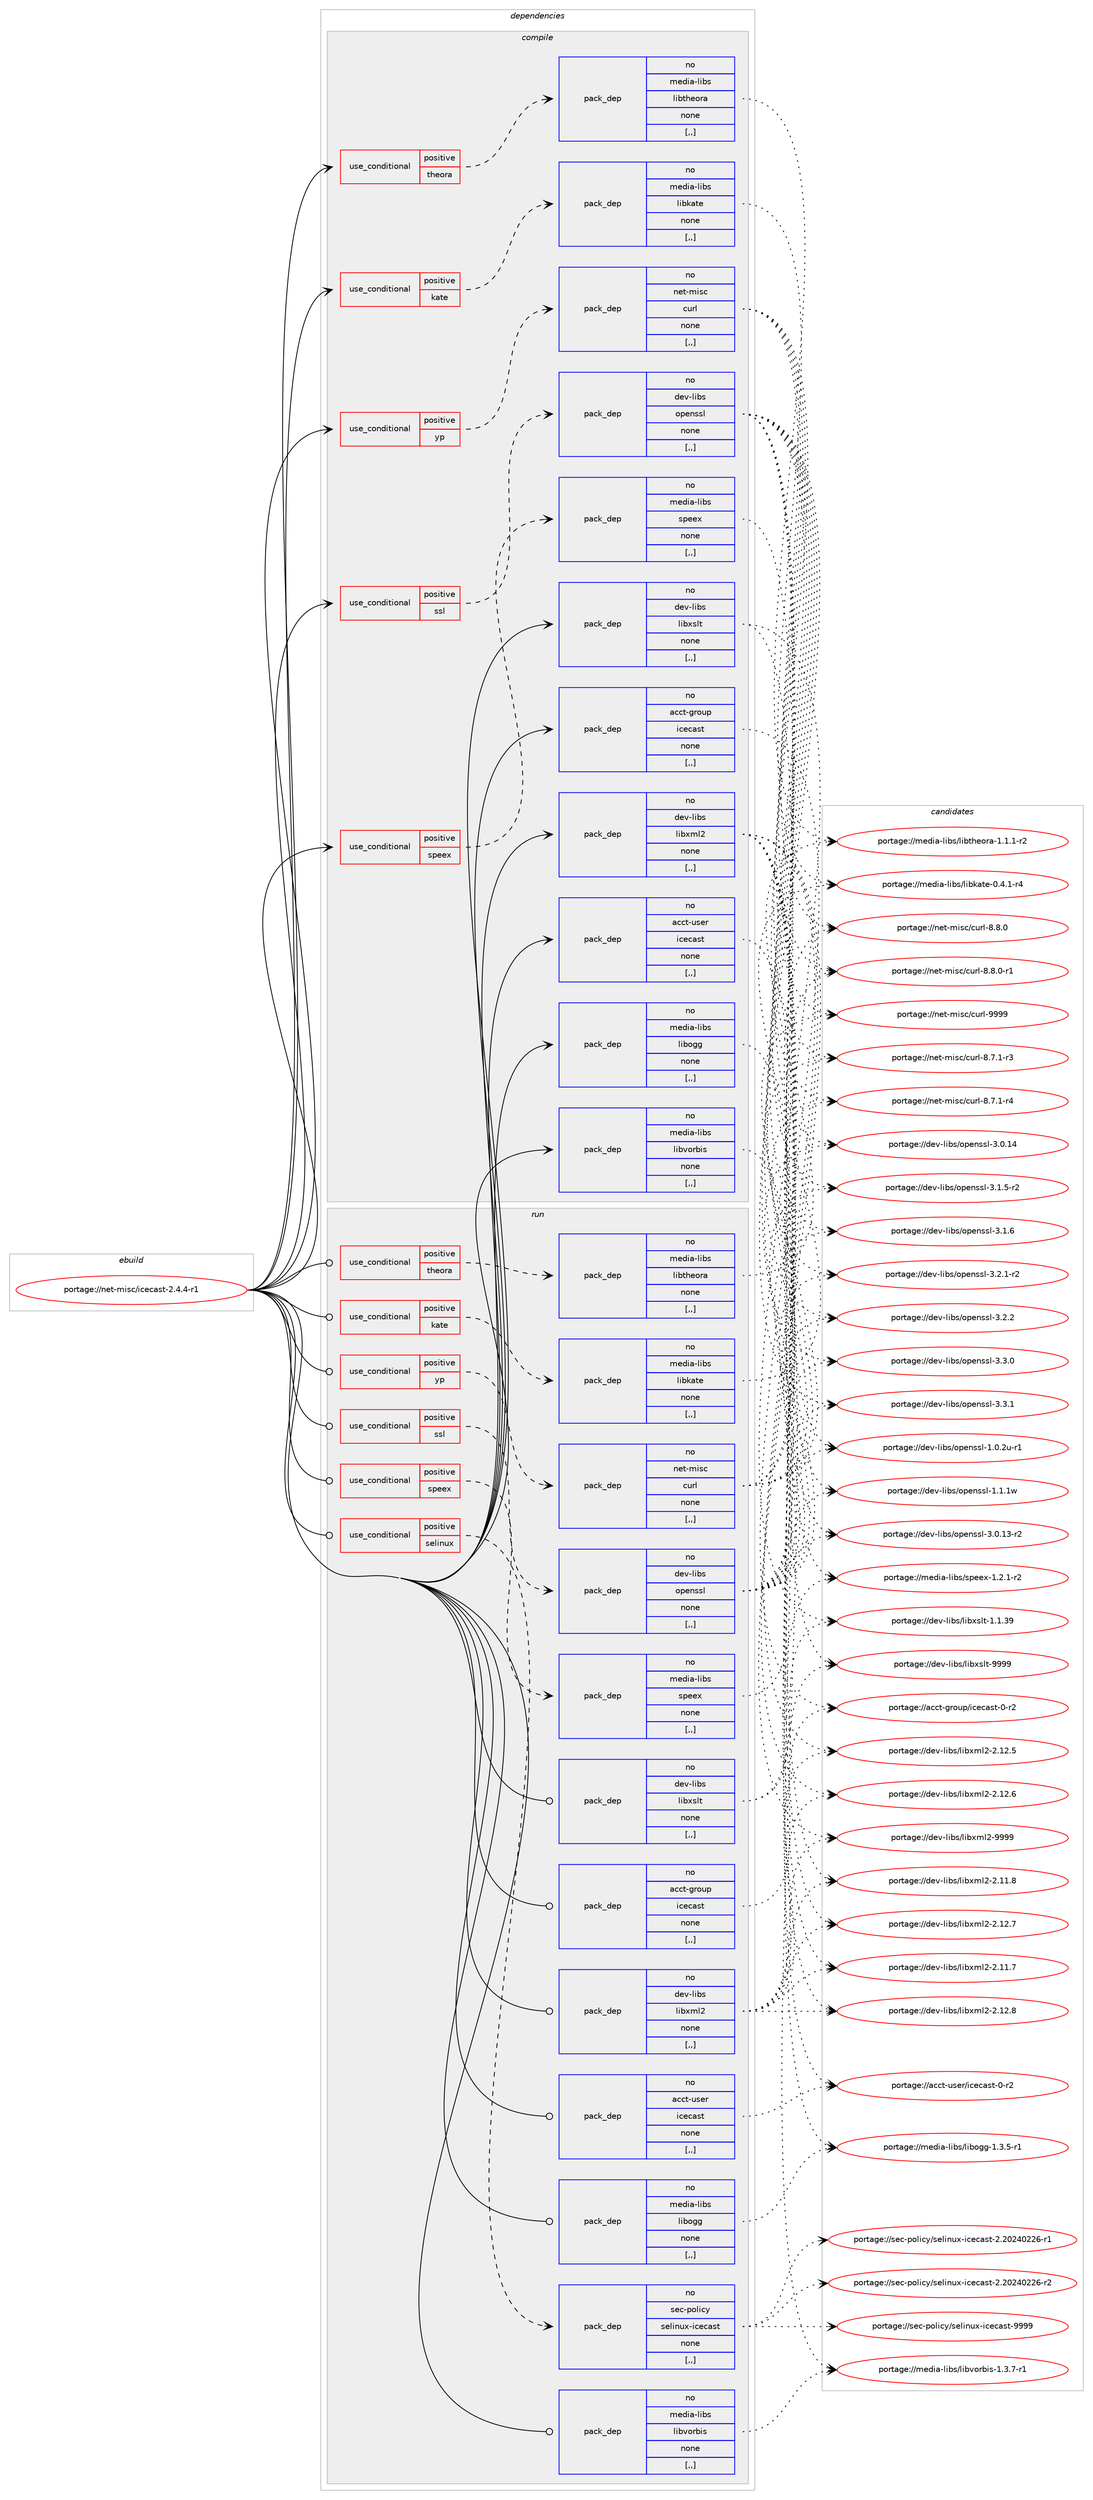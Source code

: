 digraph prolog {

# *************
# Graph options
# *************

newrank=true;
concentrate=true;
compound=true;
graph [rankdir=LR,fontname=Helvetica,fontsize=10,ranksep=1.5];#, ranksep=2.5, nodesep=0.2];
edge  [arrowhead=vee];
node  [fontname=Helvetica,fontsize=10];

# **********
# The ebuild
# **********

subgraph cluster_leftcol {
color=gray;
rank=same;
label=<<i>ebuild</i>>;
id [label="portage://net-misc/icecast-2.4.4-r1", color=red, width=4, href="../net-misc/icecast-2.4.4-r1.svg"];
}

# ****************
# The dependencies
# ****************

subgraph cluster_midcol {
color=gray;
label=<<i>dependencies</i>>;
subgraph cluster_compile {
fillcolor="#eeeeee";
style=filled;
label=<<i>compile</i>>;
subgraph cond95221 {
dependency362208 [label=<<TABLE BORDER="0" CELLBORDER="1" CELLSPACING="0" CELLPADDING="4"><TR><TD ROWSPAN="3" CELLPADDING="10">use_conditional</TD></TR><TR><TD>positive</TD></TR><TR><TD>kate</TD></TR></TABLE>>, shape=none, color=red];
subgraph pack264374 {
dependency362209 [label=<<TABLE BORDER="0" CELLBORDER="1" CELLSPACING="0" CELLPADDING="4" WIDTH="220"><TR><TD ROWSPAN="6" CELLPADDING="30">pack_dep</TD></TR><TR><TD WIDTH="110">no</TD></TR><TR><TD>media-libs</TD></TR><TR><TD>libkate</TD></TR><TR><TD>none</TD></TR><TR><TD>[,,]</TD></TR></TABLE>>, shape=none, color=blue];
}
dependency362208:e -> dependency362209:w [weight=20,style="dashed",arrowhead="vee"];
}
id:e -> dependency362208:w [weight=20,style="solid",arrowhead="vee"];
subgraph cond95222 {
dependency362210 [label=<<TABLE BORDER="0" CELLBORDER="1" CELLSPACING="0" CELLPADDING="4"><TR><TD ROWSPAN="3" CELLPADDING="10">use_conditional</TD></TR><TR><TD>positive</TD></TR><TR><TD>speex</TD></TR></TABLE>>, shape=none, color=red];
subgraph pack264375 {
dependency362211 [label=<<TABLE BORDER="0" CELLBORDER="1" CELLSPACING="0" CELLPADDING="4" WIDTH="220"><TR><TD ROWSPAN="6" CELLPADDING="30">pack_dep</TD></TR><TR><TD WIDTH="110">no</TD></TR><TR><TD>media-libs</TD></TR><TR><TD>speex</TD></TR><TR><TD>none</TD></TR><TR><TD>[,,]</TD></TR></TABLE>>, shape=none, color=blue];
}
dependency362210:e -> dependency362211:w [weight=20,style="dashed",arrowhead="vee"];
}
id:e -> dependency362210:w [weight=20,style="solid",arrowhead="vee"];
subgraph cond95223 {
dependency362212 [label=<<TABLE BORDER="0" CELLBORDER="1" CELLSPACING="0" CELLPADDING="4"><TR><TD ROWSPAN="3" CELLPADDING="10">use_conditional</TD></TR><TR><TD>positive</TD></TR><TR><TD>ssl</TD></TR></TABLE>>, shape=none, color=red];
subgraph pack264376 {
dependency362213 [label=<<TABLE BORDER="0" CELLBORDER="1" CELLSPACING="0" CELLPADDING="4" WIDTH="220"><TR><TD ROWSPAN="6" CELLPADDING="30">pack_dep</TD></TR><TR><TD WIDTH="110">no</TD></TR><TR><TD>dev-libs</TD></TR><TR><TD>openssl</TD></TR><TR><TD>none</TD></TR><TR><TD>[,,]</TD></TR></TABLE>>, shape=none, color=blue];
}
dependency362212:e -> dependency362213:w [weight=20,style="dashed",arrowhead="vee"];
}
id:e -> dependency362212:w [weight=20,style="solid",arrowhead="vee"];
subgraph cond95224 {
dependency362214 [label=<<TABLE BORDER="0" CELLBORDER="1" CELLSPACING="0" CELLPADDING="4"><TR><TD ROWSPAN="3" CELLPADDING="10">use_conditional</TD></TR><TR><TD>positive</TD></TR><TR><TD>theora</TD></TR></TABLE>>, shape=none, color=red];
subgraph pack264377 {
dependency362215 [label=<<TABLE BORDER="0" CELLBORDER="1" CELLSPACING="0" CELLPADDING="4" WIDTH="220"><TR><TD ROWSPAN="6" CELLPADDING="30">pack_dep</TD></TR><TR><TD WIDTH="110">no</TD></TR><TR><TD>media-libs</TD></TR><TR><TD>libtheora</TD></TR><TR><TD>none</TD></TR><TR><TD>[,,]</TD></TR></TABLE>>, shape=none, color=blue];
}
dependency362214:e -> dependency362215:w [weight=20,style="dashed",arrowhead="vee"];
}
id:e -> dependency362214:w [weight=20,style="solid",arrowhead="vee"];
subgraph cond95225 {
dependency362216 [label=<<TABLE BORDER="0" CELLBORDER="1" CELLSPACING="0" CELLPADDING="4"><TR><TD ROWSPAN="3" CELLPADDING="10">use_conditional</TD></TR><TR><TD>positive</TD></TR><TR><TD>yp</TD></TR></TABLE>>, shape=none, color=red];
subgraph pack264378 {
dependency362217 [label=<<TABLE BORDER="0" CELLBORDER="1" CELLSPACING="0" CELLPADDING="4" WIDTH="220"><TR><TD ROWSPAN="6" CELLPADDING="30">pack_dep</TD></TR><TR><TD WIDTH="110">no</TD></TR><TR><TD>net-misc</TD></TR><TR><TD>curl</TD></TR><TR><TD>none</TD></TR><TR><TD>[,,]</TD></TR></TABLE>>, shape=none, color=blue];
}
dependency362216:e -> dependency362217:w [weight=20,style="dashed",arrowhead="vee"];
}
id:e -> dependency362216:w [weight=20,style="solid",arrowhead="vee"];
subgraph pack264379 {
dependency362218 [label=<<TABLE BORDER="0" CELLBORDER="1" CELLSPACING="0" CELLPADDING="4" WIDTH="220"><TR><TD ROWSPAN="6" CELLPADDING="30">pack_dep</TD></TR><TR><TD WIDTH="110">no</TD></TR><TR><TD>acct-group</TD></TR><TR><TD>icecast</TD></TR><TR><TD>none</TD></TR><TR><TD>[,,]</TD></TR></TABLE>>, shape=none, color=blue];
}
id:e -> dependency362218:w [weight=20,style="solid",arrowhead="vee"];
subgraph pack264380 {
dependency362219 [label=<<TABLE BORDER="0" CELLBORDER="1" CELLSPACING="0" CELLPADDING="4" WIDTH="220"><TR><TD ROWSPAN="6" CELLPADDING="30">pack_dep</TD></TR><TR><TD WIDTH="110">no</TD></TR><TR><TD>acct-user</TD></TR><TR><TD>icecast</TD></TR><TR><TD>none</TD></TR><TR><TD>[,,]</TD></TR></TABLE>>, shape=none, color=blue];
}
id:e -> dependency362219:w [weight=20,style="solid",arrowhead="vee"];
subgraph pack264381 {
dependency362220 [label=<<TABLE BORDER="0" CELLBORDER="1" CELLSPACING="0" CELLPADDING="4" WIDTH="220"><TR><TD ROWSPAN="6" CELLPADDING="30">pack_dep</TD></TR><TR><TD WIDTH="110">no</TD></TR><TR><TD>dev-libs</TD></TR><TR><TD>libxml2</TD></TR><TR><TD>none</TD></TR><TR><TD>[,,]</TD></TR></TABLE>>, shape=none, color=blue];
}
id:e -> dependency362220:w [weight=20,style="solid",arrowhead="vee"];
subgraph pack264382 {
dependency362221 [label=<<TABLE BORDER="0" CELLBORDER="1" CELLSPACING="0" CELLPADDING="4" WIDTH="220"><TR><TD ROWSPAN="6" CELLPADDING="30">pack_dep</TD></TR><TR><TD WIDTH="110">no</TD></TR><TR><TD>dev-libs</TD></TR><TR><TD>libxslt</TD></TR><TR><TD>none</TD></TR><TR><TD>[,,]</TD></TR></TABLE>>, shape=none, color=blue];
}
id:e -> dependency362221:w [weight=20,style="solid",arrowhead="vee"];
subgraph pack264383 {
dependency362222 [label=<<TABLE BORDER="0" CELLBORDER="1" CELLSPACING="0" CELLPADDING="4" WIDTH="220"><TR><TD ROWSPAN="6" CELLPADDING="30">pack_dep</TD></TR><TR><TD WIDTH="110">no</TD></TR><TR><TD>media-libs</TD></TR><TR><TD>libogg</TD></TR><TR><TD>none</TD></TR><TR><TD>[,,]</TD></TR></TABLE>>, shape=none, color=blue];
}
id:e -> dependency362222:w [weight=20,style="solid",arrowhead="vee"];
subgraph pack264384 {
dependency362223 [label=<<TABLE BORDER="0" CELLBORDER="1" CELLSPACING="0" CELLPADDING="4" WIDTH="220"><TR><TD ROWSPAN="6" CELLPADDING="30">pack_dep</TD></TR><TR><TD WIDTH="110">no</TD></TR><TR><TD>media-libs</TD></TR><TR><TD>libvorbis</TD></TR><TR><TD>none</TD></TR><TR><TD>[,,]</TD></TR></TABLE>>, shape=none, color=blue];
}
id:e -> dependency362223:w [weight=20,style="solid",arrowhead="vee"];
}
subgraph cluster_compileandrun {
fillcolor="#eeeeee";
style=filled;
label=<<i>compile and run</i>>;
}
subgraph cluster_run {
fillcolor="#eeeeee";
style=filled;
label=<<i>run</i>>;
subgraph cond95226 {
dependency362224 [label=<<TABLE BORDER="0" CELLBORDER="1" CELLSPACING="0" CELLPADDING="4"><TR><TD ROWSPAN="3" CELLPADDING="10">use_conditional</TD></TR><TR><TD>positive</TD></TR><TR><TD>kate</TD></TR></TABLE>>, shape=none, color=red];
subgraph pack264385 {
dependency362225 [label=<<TABLE BORDER="0" CELLBORDER="1" CELLSPACING="0" CELLPADDING="4" WIDTH="220"><TR><TD ROWSPAN="6" CELLPADDING="30">pack_dep</TD></TR><TR><TD WIDTH="110">no</TD></TR><TR><TD>media-libs</TD></TR><TR><TD>libkate</TD></TR><TR><TD>none</TD></TR><TR><TD>[,,]</TD></TR></TABLE>>, shape=none, color=blue];
}
dependency362224:e -> dependency362225:w [weight=20,style="dashed",arrowhead="vee"];
}
id:e -> dependency362224:w [weight=20,style="solid",arrowhead="odot"];
subgraph cond95227 {
dependency362226 [label=<<TABLE BORDER="0" CELLBORDER="1" CELLSPACING="0" CELLPADDING="4"><TR><TD ROWSPAN="3" CELLPADDING="10">use_conditional</TD></TR><TR><TD>positive</TD></TR><TR><TD>selinux</TD></TR></TABLE>>, shape=none, color=red];
subgraph pack264386 {
dependency362227 [label=<<TABLE BORDER="0" CELLBORDER="1" CELLSPACING="0" CELLPADDING="4" WIDTH="220"><TR><TD ROWSPAN="6" CELLPADDING="30">pack_dep</TD></TR><TR><TD WIDTH="110">no</TD></TR><TR><TD>sec-policy</TD></TR><TR><TD>selinux-icecast</TD></TR><TR><TD>none</TD></TR><TR><TD>[,,]</TD></TR></TABLE>>, shape=none, color=blue];
}
dependency362226:e -> dependency362227:w [weight=20,style="dashed",arrowhead="vee"];
}
id:e -> dependency362226:w [weight=20,style="solid",arrowhead="odot"];
subgraph cond95228 {
dependency362228 [label=<<TABLE BORDER="0" CELLBORDER="1" CELLSPACING="0" CELLPADDING="4"><TR><TD ROWSPAN="3" CELLPADDING="10">use_conditional</TD></TR><TR><TD>positive</TD></TR><TR><TD>speex</TD></TR></TABLE>>, shape=none, color=red];
subgraph pack264387 {
dependency362229 [label=<<TABLE BORDER="0" CELLBORDER="1" CELLSPACING="0" CELLPADDING="4" WIDTH="220"><TR><TD ROWSPAN="6" CELLPADDING="30">pack_dep</TD></TR><TR><TD WIDTH="110">no</TD></TR><TR><TD>media-libs</TD></TR><TR><TD>speex</TD></TR><TR><TD>none</TD></TR><TR><TD>[,,]</TD></TR></TABLE>>, shape=none, color=blue];
}
dependency362228:e -> dependency362229:w [weight=20,style="dashed",arrowhead="vee"];
}
id:e -> dependency362228:w [weight=20,style="solid",arrowhead="odot"];
subgraph cond95229 {
dependency362230 [label=<<TABLE BORDER="0" CELLBORDER="1" CELLSPACING="0" CELLPADDING="4"><TR><TD ROWSPAN="3" CELLPADDING="10">use_conditional</TD></TR><TR><TD>positive</TD></TR><TR><TD>ssl</TD></TR></TABLE>>, shape=none, color=red];
subgraph pack264388 {
dependency362231 [label=<<TABLE BORDER="0" CELLBORDER="1" CELLSPACING="0" CELLPADDING="4" WIDTH="220"><TR><TD ROWSPAN="6" CELLPADDING="30">pack_dep</TD></TR><TR><TD WIDTH="110">no</TD></TR><TR><TD>dev-libs</TD></TR><TR><TD>openssl</TD></TR><TR><TD>none</TD></TR><TR><TD>[,,]</TD></TR></TABLE>>, shape=none, color=blue];
}
dependency362230:e -> dependency362231:w [weight=20,style="dashed",arrowhead="vee"];
}
id:e -> dependency362230:w [weight=20,style="solid",arrowhead="odot"];
subgraph cond95230 {
dependency362232 [label=<<TABLE BORDER="0" CELLBORDER="1" CELLSPACING="0" CELLPADDING="4"><TR><TD ROWSPAN="3" CELLPADDING="10">use_conditional</TD></TR><TR><TD>positive</TD></TR><TR><TD>theora</TD></TR></TABLE>>, shape=none, color=red];
subgraph pack264389 {
dependency362233 [label=<<TABLE BORDER="0" CELLBORDER="1" CELLSPACING="0" CELLPADDING="4" WIDTH="220"><TR><TD ROWSPAN="6" CELLPADDING="30">pack_dep</TD></TR><TR><TD WIDTH="110">no</TD></TR><TR><TD>media-libs</TD></TR><TR><TD>libtheora</TD></TR><TR><TD>none</TD></TR><TR><TD>[,,]</TD></TR></TABLE>>, shape=none, color=blue];
}
dependency362232:e -> dependency362233:w [weight=20,style="dashed",arrowhead="vee"];
}
id:e -> dependency362232:w [weight=20,style="solid",arrowhead="odot"];
subgraph cond95231 {
dependency362234 [label=<<TABLE BORDER="0" CELLBORDER="1" CELLSPACING="0" CELLPADDING="4"><TR><TD ROWSPAN="3" CELLPADDING="10">use_conditional</TD></TR><TR><TD>positive</TD></TR><TR><TD>yp</TD></TR></TABLE>>, shape=none, color=red];
subgraph pack264390 {
dependency362235 [label=<<TABLE BORDER="0" CELLBORDER="1" CELLSPACING="0" CELLPADDING="4" WIDTH="220"><TR><TD ROWSPAN="6" CELLPADDING="30">pack_dep</TD></TR><TR><TD WIDTH="110">no</TD></TR><TR><TD>net-misc</TD></TR><TR><TD>curl</TD></TR><TR><TD>none</TD></TR><TR><TD>[,,]</TD></TR></TABLE>>, shape=none, color=blue];
}
dependency362234:e -> dependency362235:w [weight=20,style="dashed",arrowhead="vee"];
}
id:e -> dependency362234:w [weight=20,style="solid",arrowhead="odot"];
subgraph pack264391 {
dependency362236 [label=<<TABLE BORDER="0" CELLBORDER="1" CELLSPACING="0" CELLPADDING="4" WIDTH="220"><TR><TD ROWSPAN="6" CELLPADDING="30">pack_dep</TD></TR><TR><TD WIDTH="110">no</TD></TR><TR><TD>acct-group</TD></TR><TR><TD>icecast</TD></TR><TR><TD>none</TD></TR><TR><TD>[,,]</TD></TR></TABLE>>, shape=none, color=blue];
}
id:e -> dependency362236:w [weight=20,style="solid",arrowhead="odot"];
subgraph pack264392 {
dependency362237 [label=<<TABLE BORDER="0" CELLBORDER="1" CELLSPACING="0" CELLPADDING="4" WIDTH="220"><TR><TD ROWSPAN="6" CELLPADDING="30">pack_dep</TD></TR><TR><TD WIDTH="110">no</TD></TR><TR><TD>acct-user</TD></TR><TR><TD>icecast</TD></TR><TR><TD>none</TD></TR><TR><TD>[,,]</TD></TR></TABLE>>, shape=none, color=blue];
}
id:e -> dependency362237:w [weight=20,style="solid",arrowhead="odot"];
subgraph pack264393 {
dependency362238 [label=<<TABLE BORDER="0" CELLBORDER="1" CELLSPACING="0" CELLPADDING="4" WIDTH="220"><TR><TD ROWSPAN="6" CELLPADDING="30">pack_dep</TD></TR><TR><TD WIDTH="110">no</TD></TR><TR><TD>dev-libs</TD></TR><TR><TD>libxml2</TD></TR><TR><TD>none</TD></TR><TR><TD>[,,]</TD></TR></TABLE>>, shape=none, color=blue];
}
id:e -> dependency362238:w [weight=20,style="solid",arrowhead="odot"];
subgraph pack264394 {
dependency362239 [label=<<TABLE BORDER="0" CELLBORDER="1" CELLSPACING="0" CELLPADDING="4" WIDTH="220"><TR><TD ROWSPAN="6" CELLPADDING="30">pack_dep</TD></TR><TR><TD WIDTH="110">no</TD></TR><TR><TD>dev-libs</TD></TR><TR><TD>libxslt</TD></TR><TR><TD>none</TD></TR><TR><TD>[,,]</TD></TR></TABLE>>, shape=none, color=blue];
}
id:e -> dependency362239:w [weight=20,style="solid",arrowhead="odot"];
subgraph pack264395 {
dependency362240 [label=<<TABLE BORDER="0" CELLBORDER="1" CELLSPACING="0" CELLPADDING="4" WIDTH="220"><TR><TD ROWSPAN="6" CELLPADDING="30">pack_dep</TD></TR><TR><TD WIDTH="110">no</TD></TR><TR><TD>media-libs</TD></TR><TR><TD>libogg</TD></TR><TR><TD>none</TD></TR><TR><TD>[,,]</TD></TR></TABLE>>, shape=none, color=blue];
}
id:e -> dependency362240:w [weight=20,style="solid",arrowhead="odot"];
subgraph pack264396 {
dependency362241 [label=<<TABLE BORDER="0" CELLBORDER="1" CELLSPACING="0" CELLPADDING="4" WIDTH="220"><TR><TD ROWSPAN="6" CELLPADDING="30">pack_dep</TD></TR><TR><TD WIDTH="110">no</TD></TR><TR><TD>media-libs</TD></TR><TR><TD>libvorbis</TD></TR><TR><TD>none</TD></TR><TR><TD>[,,]</TD></TR></TABLE>>, shape=none, color=blue];
}
id:e -> dependency362241:w [weight=20,style="solid",arrowhead="odot"];
}
}

# **************
# The candidates
# **************

subgraph cluster_choices {
rank=same;
color=gray;
label=<<i>candidates</i>>;

subgraph choice264374 {
color=black;
nodesep=1;
choice1091011001059745108105981154710810598107971161014548465246494511452 [label="portage://media-libs/libkate-0.4.1-r4", color=red, width=4,href="../media-libs/libkate-0.4.1-r4.svg"];
dependency362209:e -> choice1091011001059745108105981154710810598107971161014548465246494511452:w [style=dotted,weight="100"];
}
subgraph choice264375 {
color=black;
nodesep=1;
choice109101100105974510810598115471151121011011204549465046494511450 [label="portage://media-libs/speex-1.2.1-r2", color=red, width=4,href="../media-libs/speex-1.2.1-r2.svg"];
dependency362211:e -> choice109101100105974510810598115471151121011011204549465046494511450:w [style=dotted,weight="100"];
}
subgraph choice264376 {
color=black;
nodesep=1;
choice1001011184510810598115471111121011101151151084549464846501174511449 [label="portage://dev-libs/openssl-1.0.2u-r1", color=red, width=4,href="../dev-libs/openssl-1.0.2u-r1.svg"];
choice100101118451081059811547111112101110115115108454946494649119 [label="portage://dev-libs/openssl-1.1.1w", color=red, width=4,href="../dev-libs/openssl-1.1.1w.svg"];
choice100101118451081059811547111112101110115115108455146484649514511450 [label="portage://dev-libs/openssl-3.0.13-r2", color=red, width=4,href="../dev-libs/openssl-3.0.13-r2.svg"];
choice10010111845108105981154711111210111011511510845514648464952 [label="portage://dev-libs/openssl-3.0.14", color=red, width=4,href="../dev-libs/openssl-3.0.14.svg"];
choice1001011184510810598115471111121011101151151084551464946534511450 [label="portage://dev-libs/openssl-3.1.5-r2", color=red, width=4,href="../dev-libs/openssl-3.1.5-r2.svg"];
choice100101118451081059811547111112101110115115108455146494654 [label="portage://dev-libs/openssl-3.1.6", color=red, width=4,href="../dev-libs/openssl-3.1.6.svg"];
choice1001011184510810598115471111121011101151151084551465046494511450 [label="portage://dev-libs/openssl-3.2.1-r2", color=red, width=4,href="../dev-libs/openssl-3.2.1-r2.svg"];
choice100101118451081059811547111112101110115115108455146504650 [label="portage://dev-libs/openssl-3.2.2", color=red, width=4,href="../dev-libs/openssl-3.2.2.svg"];
choice100101118451081059811547111112101110115115108455146514648 [label="portage://dev-libs/openssl-3.3.0", color=red, width=4,href="../dev-libs/openssl-3.3.0.svg"];
choice100101118451081059811547111112101110115115108455146514649 [label="portage://dev-libs/openssl-3.3.1", color=red, width=4,href="../dev-libs/openssl-3.3.1.svg"];
dependency362213:e -> choice1001011184510810598115471111121011101151151084549464846501174511449:w [style=dotted,weight="100"];
dependency362213:e -> choice100101118451081059811547111112101110115115108454946494649119:w [style=dotted,weight="100"];
dependency362213:e -> choice100101118451081059811547111112101110115115108455146484649514511450:w [style=dotted,weight="100"];
dependency362213:e -> choice10010111845108105981154711111210111011511510845514648464952:w [style=dotted,weight="100"];
dependency362213:e -> choice1001011184510810598115471111121011101151151084551464946534511450:w [style=dotted,weight="100"];
dependency362213:e -> choice100101118451081059811547111112101110115115108455146494654:w [style=dotted,weight="100"];
dependency362213:e -> choice1001011184510810598115471111121011101151151084551465046494511450:w [style=dotted,weight="100"];
dependency362213:e -> choice100101118451081059811547111112101110115115108455146504650:w [style=dotted,weight="100"];
dependency362213:e -> choice100101118451081059811547111112101110115115108455146514648:w [style=dotted,weight="100"];
dependency362213:e -> choice100101118451081059811547111112101110115115108455146514649:w [style=dotted,weight="100"];
}
subgraph choice264377 {
color=black;
nodesep=1;
choice1091011001059745108105981154710810598116104101111114974549464946494511450 [label="portage://media-libs/libtheora-1.1.1-r2", color=red, width=4,href="../media-libs/libtheora-1.1.1-r2.svg"];
dependency362215:e -> choice1091011001059745108105981154710810598116104101111114974549464946494511450:w [style=dotted,weight="100"];
}
subgraph choice264378 {
color=black;
nodesep=1;
choice110101116451091051159947991171141084556465546494511451 [label="portage://net-misc/curl-8.7.1-r3", color=red, width=4,href="../net-misc/curl-8.7.1-r3.svg"];
choice110101116451091051159947991171141084556465546494511452 [label="portage://net-misc/curl-8.7.1-r4", color=red, width=4,href="../net-misc/curl-8.7.1-r4.svg"];
choice11010111645109105115994799117114108455646564648 [label="portage://net-misc/curl-8.8.0", color=red, width=4,href="../net-misc/curl-8.8.0.svg"];
choice110101116451091051159947991171141084556465646484511449 [label="portage://net-misc/curl-8.8.0-r1", color=red, width=4,href="../net-misc/curl-8.8.0-r1.svg"];
choice110101116451091051159947991171141084557575757 [label="portage://net-misc/curl-9999", color=red, width=4,href="../net-misc/curl-9999.svg"];
dependency362217:e -> choice110101116451091051159947991171141084556465546494511451:w [style=dotted,weight="100"];
dependency362217:e -> choice110101116451091051159947991171141084556465546494511452:w [style=dotted,weight="100"];
dependency362217:e -> choice11010111645109105115994799117114108455646564648:w [style=dotted,weight="100"];
dependency362217:e -> choice110101116451091051159947991171141084556465646484511449:w [style=dotted,weight="100"];
dependency362217:e -> choice110101116451091051159947991171141084557575757:w [style=dotted,weight="100"];
}
subgraph choice264379 {
color=black;
nodesep=1;
choice979999116451031141111171124710599101999711511645484511450 [label="portage://acct-group/icecast-0-r2", color=red, width=4,href="../acct-group/icecast-0-r2.svg"];
dependency362218:e -> choice979999116451031141111171124710599101999711511645484511450:w [style=dotted,weight="100"];
}
subgraph choice264380 {
color=black;
nodesep=1;
choice979999116451171151011144710599101999711511645484511450 [label="portage://acct-user/icecast-0-r2", color=red, width=4,href="../acct-user/icecast-0-r2.svg"];
dependency362219:e -> choice979999116451171151011144710599101999711511645484511450:w [style=dotted,weight="100"];
}
subgraph choice264381 {
color=black;
nodesep=1;
choice100101118451081059811547108105981201091085045504649494655 [label="portage://dev-libs/libxml2-2.11.7", color=red, width=4,href="../dev-libs/libxml2-2.11.7.svg"];
choice100101118451081059811547108105981201091085045504649494656 [label="portage://dev-libs/libxml2-2.11.8", color=red, width=4,href="../dev-libs/libxml2-2.11.8.svg"];
choice100101118451081059811547108105981201091085045504649504653 [label="portage://dev-libs/libxml2-2.12.5", color=red, width=4,href="../dev-libs/libxml2-2.12.5.svg"];
choice100101118451081059811547108105981201091085045504649504654 [label="portage://dev-libs/libxml2-2.12.6", color=red, width=4,href="../dev-libs/libxml2-2.12.6.svg"];
choice100101118451081059811547108105981201091085045504649504655 [label="portage://dev-libs/libxml2-2.12.7", color=red, width=4,href="../dev-libs/libxml2-2.12.7.svg"];
choice100101118451081059811547108105981201091085045504649504656 [label="portage://dev-libs/libxml2-2.12.8", color=red, width=4,href="../dev-libs/libxml2-2.12.8.svg"];
choice10010111845108105981154710810598120109108504557575757 [label="portage://dev-libs/libxml2-9999", color=red, width=4,href="../dev-libs/libxml2-9999.svg"];
dependency362220:e -> choice100101118451081059811547108105981201091085045504649494655:w [style=dotted,weight="100"];
dependency362220:e -> choice100101118451081059811547108105981201091085045504649494656:w [style=dotted,weight="100"];
dependency362220:e -> choice100101118451081059811547108105981201091085045504649504653:w [style=dotted,weight="100"];
dependency362220:e -> choice100101118451081059811547108105981201091085045504649504654:w [style=dotted,weight="100"];
dependency362220:e -> choice100101118451081059811547108105981201091085045504649504655:w [style=dotted,weight="100"];
dependency362220:e -> choice100101118451081059811547108105981201091085045504649504656:w [style=dotted,weight="100"];
dependency362220:e -> choice10010111845108105981154710810598120109108504557575757:w [style=dotted,weight="100"];
}
subgraph choice264382 {
color=black;
nodesep=1;
choice1001011184510810598115471081059812011510811645494649465157 [label="portage://dev-libs/libxslt-1.1.39", color=red, width=4,href="../dev-libs/libxslt-1.1.39.svg"];
choice100101118451081059811547108105981201151081164557575757 [label="portage://dev-libs/libxslt-9999", color=red, width=4,href="../dev-libs/libxslt-9999.svg"];
dependency362221:e -> choice1001011184510810598115471081059812011510811645494649465157:w [style=dotted,weight="100"];
dependency362221:e -> choice100101118451081059811547108105981201151081164557575757:w [style=dotted,weight="100"];
}
subgraph choice264383 {
color=black;
nodesep=1;
choice10910110010597451081059811547108105981111031034549465146534511449 [label="portage://media-libs/libogg-1.3.5-r1", color=red, width=4,href="../media-libs/libogg-1.3.5-r1.svg"];
dependency362222:e -> choice10910110010597451081059811547108105981111031034549465146534511449:w [style=dotted,weight="100"];
}
subgraph choice264384 {
color=black;
nodesep=1;
choice1091011001059745108105981154710810598118111114981051154549465146554511449 [label="portage://media-libs/libvorbis-1.3.7-r1", color=red, width=4,href="../media-libs/libvorbis-1.3.7-r1.svg"];
dependency362223:e -> choice1091011001059745108105981154710810598118111114981051154549465146554511449:w [style=dotted,weight="100"];
}
subgraph choice264385 {
color=black;
nodesep=1;
choice1091011001059745108105981154710810598107971161014548465246494511452 [label="portage://media-libs/libkate-0.4.1-r4", color=red, width=4,href="../media-libs/libkate-0.4.1-r4.svg"];
dependency362225:e -> choice1091011001059745108105981154710810598107971161014548465246494511452:w [style=dotted,weight="100"];
}
subgraph choice264386 {
color=black;
nodesep=1;
choice115101994511211110810599121471151011081051101171204510599101999711511645504650485052485050544511449 [label="portage://sec-policy/selinux-icecast-2.20240226-r1", color=red, width=4,href="../sec-policy/selinux-icecast-2.20240226-r1.svg"];
choice115101994511211110810599121471151011081051101171204510599101999711511645504650485052485050544511450 [label="portage://sec-policy/selinux-icecast-2.20240226-r2", color=red, width=4,href="../sec-policy/selinux-icecast-2.20240226-r2.svg"];
choice11510199451121111081059912147115101108105110117120451059910199971151164557575757 [label="portage://sec-policy/selinux-icecast-9999", color=red, width=4,href="../sec-policy/selinux-icecast-9999.svg"];
dependency362227:e -> choice115101994511211110810599121471151011081051101171204510599101999711511645504650485052485050544511449:w [style=dotted,weight="100"];
dependency362227:e -> choice115101994511211110810599121471151011081051101171204510599101999711511645504650485052485050544511450:w [style=dotted,weight="100"];
dependency362227:e -> choice11510199451121111081059912147115101108105110117120451059910199971151164557575757:w [style=dotted,weight="100"];
}
subgraph choice264387 {
color=black;
nodesep=1;
choice109101100105974510810598115471151121011011204549465046494511450 [label="portage://media-libs/speex-1.2.1-r2", color=red, width=4,href="../media-libs/speex-1.2.1-r2.svg"];
dependency362229:e -> choice109101100105974510810598115471151121011011204549465046494511450:w [style=dotted,weight="100"];
}
subgraph choice264388 {
color=black;
nodesep=1;
choice1001011184510810598115471111121011101151151084549464846501174511449 [label="portage://dev-libs/openssl-1.0.2u-r1", color=red, width=4,href="../dev-libs/openssl-1.0.2u-r1.svg"];
choice100101118451081059811547111112101110115115108454946494649119 [label="portage://dev-libs/openssl-1.1.1w", color=red, width=4,href="../dev-libs/openssl-1.1.1w.svg"];
choice100101118451081059811547111112101110115115108455146484649514511450 [label="portage://dev-libs/openssl-3.0.13-r2", color=red, width=4,href="../dev-libs/openssl-3.0.13-r2.svg"];
choice10010111845108105981154711111210111011511510845514648464952 [label="portage://dev-libs/openssl-3.0.14", color=red, width=4,href="../dev-libs/openssl-3.0.14.svg"];
choice1001011184510810598115471111121011101151151084551464946534511450 [label="portage://dev-libs/openssl-3.1.5-r2", color=red, width=4,href="../dev-libs/openssl-3.1.5-r2.svg"];
choice100101118451081059811547111112101110115115108455146494654 [label="portage://dev-libs/openssl-3.1.6", color=red, width=4,href="../dev-libs/openssl-3.1.6.svg"];
choice1001011184510810598115471111121011101151151084551465046494511450 [label="portage://dev-libs/openssl-3.2.1-r2", color=red, width=4,href="../dev-libs/openssl-3.2.1-r2.svg"];
choice100101118451081059811547111112101110115115108455146504650 [label="portage://dev-libs/openssl-3.2.2", color=red, width=4,href="../dev-libs/openssl-3.2.2.svg"];
choice100101118451081059811547111112101110115115108455146514648 [label="portage://dev-libs/openssl-3.3.0", color=red, width=4,href="../dev-libs/openssl-3.3.0.svg"];
choice100101118451081059811547111112101110115115108455146514649 [label="portage://dev-libs/openssl-3.3.1", color=red, width=4,href="../dev-libs/openssl-3.3.1.svg"];
dependency362231:e -> choice1001011184510810598115471111121011101151151084549464846501174511449:w [style=dotted,weight="100"];
dependency362231:e -> choice100101118451081059811547111112101110115115108454946494649119:w [style=dotted,weight="100"];
dependency362231:e -> choice100101118451081059811547111112101110115115108455146484649514511450:w [style=dotted,weight="100"];
dependency362231:e -> choice10010111845108105981154711111210111011511510845514648464952:w [style=dotted,weight="100"];
dependency362231:e -> choice1001011184510810598115471111121011101151151084551464946534511450:w [style=dotted,weight="100"];
dependency362231:e -> choice100101118451081059811547111112101110115115108455146494654:w [style=dotted,weight="100"];
dependency362231:e -> choice1001011184510810598115471111121011101151151084551465046494511450:w [style=dotted,weight="100"];
dependency362231:e -> choice100101118451081059811547111112101110115115108455146504650:w [style=dotted,weight="100"];
dependency362231:e -> choice100101118451081059811547111112101110115115108455146514648:w [style=dotted,weight="100"];
dependency362231:e -> choice100101118451081059811547111112101110115115108455146514649:w [style=dotted,weight="100"];
}
subgraph choice264389 {
color=black;
nodesep=1;
choice1091011001059745108105981154710810598116104101111114974549464946494511450 [label="portage://media-libs/libtheora-1.1.1-r2", color=red, width=4,href="../media-libs/libtheora-1.1.1-r2.svg"];
dependency362233:e -> choice1091011001059745108105981154710810598116104101111114974549464946494511450:w [style=dotted,weight="100"];
}
subgraph choice264390 {
color=black;
nodesep=1;
choice110101116451091051159947991171141084556465546494511451 [label="portage://net-misc/curl-8.7.1-r3", color=red, width=4,href="../net-misc/curl-8.7.1-r3.svg"];
choice110101116451091051159947991171141084556465546494511452 [label="portage://net-misc/curl-8.7.1-r4", color=red, width=4,href="../net-misc/curl-8.7.1-r4.svg"];
choice11010111645109105115994799117114108455646564648 [label="portage://net-misc/curl-8.8.0", color=red, width=4,href="../net-misc/curl-8.8.0.svg"];
choice110101116451091051159947991171141084556465646484511449 [label="portage://net-misc/curl-8.8.0-r1", color=red, width=4,href="../net-misc/curl-8.8.0-r1.svg"];
choice110101116451091051159947991171141084557575757 [label="portage://net-misc/curl-9999", color=red, width=4,href="../net-misc/curl-9999.svg"];
dependency362235:e -> choice110101116451091051159947991171141084556465546494511451:w [style=dotted,weight="100"];
dependency362235:e -> choice110101116451091051159947991171141084556465546494511452:w [style=dotted,weight="100"];
dependency362235:e -> choice11010111645109105115994799117114108455646564648:w [style=dotted,weight="100"];
dependency362235:e -> choice110101116451091051159947991171141084556465646484511449:w [style=dotted,weight="100"];
dependency362235:e -> choice110101116451091051159947991171141084557575757:w [style=dotted,weight="100"];
}
subgraph choice264391 {
color=black;
nodesep=1;
choice979999116451031141111171124710599101999711511645484511450 [label="portage://acct-group/icecast-0-r2", color=red, width=4,href="../acct-group/icecast-0-r2.svg"];
dependency362236:e -> choice979999116451031141111171124710599101999711511645484511450:w [style=dotted,weight="100"];
}
subgraph choice264392 {
color=black;
nodesep=1;
choice979999116451171151011144710599101999711511645484511450 [label="portage://acct-user/icecast-0-r2", color=red, width=4,href="../acct-user/icecast-0-r2.svg"];
dependency362237:e -> choice979999116451171151011144710599101999711511645484511450:w [style=dotted,weight="100"];
}
subgraph choice264393 {
color=black;
nodesep=1;
choice100101118451081059811547108105981201091085045504649494655 [label="portage://dev-libs/libxml2-2.11.7", color=red, width=4,href="../dev-libs/libxml2-2.11.7.svg"];
choice100101118451081059811547108105981201091085045504649494656 [label="portage://dev-libs/libxml2-2.11.8", color=red, width=4,href="../dev-libs/libxml2-2.11.8.svg"];
choice100101118451081059811547108105981201091085045504649504653 [label="portage://dev-libs/libxml2-2.12.5", color=red, width=4,href="../dev-libs/libxml2-2.12.5.svg"];
choice100101118451081059811547108105981201091085045504649504654 [label="portage://dev-libs/libxml2-2.12.6", color=red, width=4,href="../dev-libs/libxml2-2.12.6.svg"];
choice100101118451081059811547108105981201091085045504649504655 [label="portage://dev-libs/libxml2-2.12.7", color=red, width=4,href="../dev-libs/libxml2-2.12.7.svg"];
choice100101118451081059811547108105981201091085045504649504656 [label="portage://dev-libs/libxml2-2.12.8", color=red, width=4,href="../dev-libs/libxml2-2.12.8.svg"];
choice10010111845108105981154710810598120109108504557575757 [label="portage://dev-libs/libxml2-9999", color=red, width=4,href="../dev-libs/libxml2-9999.svg"];
dependency362238:e -> choice100101118451081059811547108105981201091085045504649494655:w [style=dotted,weight="100"];
dependency362238:e -> choice100101118451081059811547108105981201091085045504649494656:w [style=dotted,weight="100"];
dependency362238:e -> choice100101118451081059811547108105981201091085045504649504653:w [style=dotted,weight="100"];
dependency362238:e -> choice100101118451081059811547108105981201091085045504649504654:w [style=dotted,weight="100"];
dependency362238:e -> choice100101118451081059811547108105981201091085045504649504655:w [style=dotted,weight="100"];
dependency362238:e -> choice100101118451081059811547108105981201091085045504649504656:w [style=dotted,weight="100"];
dependency362238:e -> choice10010111845108105981154710810598120109108504557575757:w [style=dotted,weight="100"];
}
subgraph choice264394 {
color=black;
nodesep=1;
choice1001011184510810598115471081059812011510811645494649465157 [label="portage://dev-libs/libxslt-1.1.39", color=red, width=4,href="../dev-libs/libxslt-1.1.39.svg"];
choice100101118451081059811547108105981201151081164557575757 [label="portage://dev-libs/libxslt-9999", color=red, width=4,href="../dev-libs/libxslt-9999.svg"];
dependency362239:e -> choice1001011184510810598115471081059812011510811645494649465157:w [style=dotted,weight="100"];
dependency362239:e -> choice100101118451081059811547108105981201151081164557575757:w [style=dotted,weight="100"];
}
subgraph choice264395 {
color=black;
nodesep=1;
choice10910110010597451081059811547108105981111031034549465146534511449 [label="portage://media-libs/libogg-1.3.5-r1", color=red, width=4,href="../media-libs/libogg-1.3.5-r1.svg"];
dependency362240:e -> choice10910110010597451081059811547108105981111031034549465146534511449:w [style=dotted,weight="100"];
}
subgraph choice264396 {
color=black;
nodesep=1;
choice1091011001059745108105981154710810598118111114981051154549465146554511449 [label="portage://media-libs/libvorbis-1.3.7-r1", color=red, width=4,href="../media-libs/libvorbis-1.3.7-r1.svg"];
dependency362241:e -> choice1091011001059745108105981154710810598118111114981051154549465146554511449:w [style=dotted,weight="100"];
}
}

}
